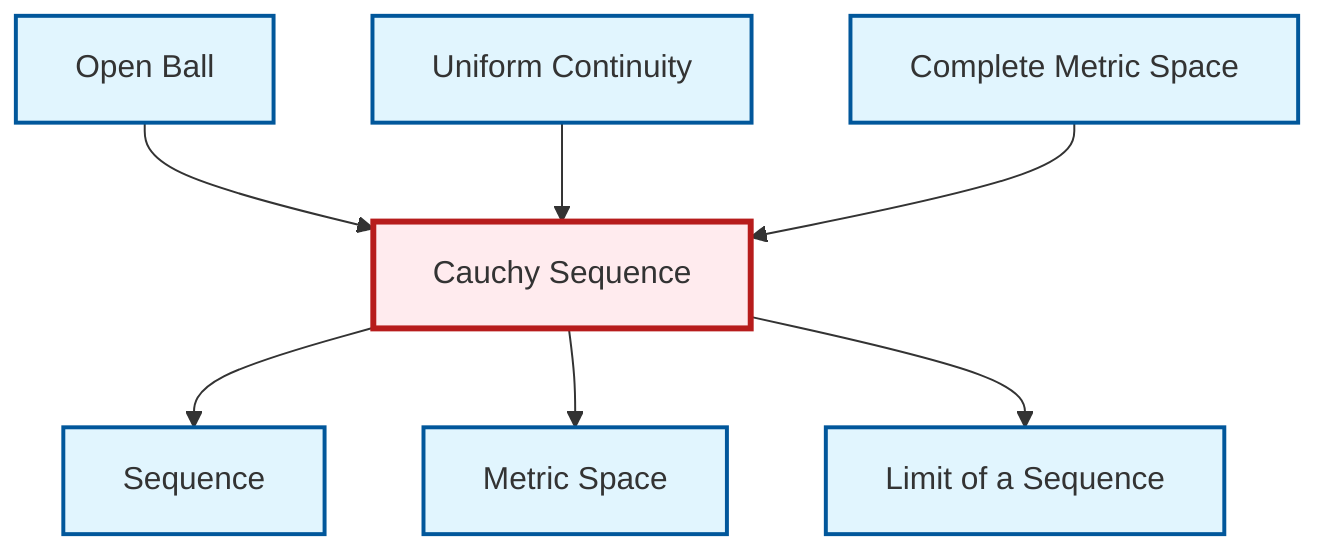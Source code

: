 graph TD
    classDef definition fill:#e1f5fe,stroke:#01579b,stroke-width:2px
    classDef theorem fill:#f3e5f5,stroke:#4a148c,stroke-width:2px
    classDef axiom fill:#fff3e0,stroke:#e65100,stroke-width:2px
    classDef example fill:#e8f5e9,stroke:#1b5e20,stroke-width:2px
    classDef current fill:#ffebee,stroke:#b71c1c,stroke-width:3px
    def-open-ball["Open Ball"]:::definition
    def-limit["Limit of a Sequence"]:::definition
    def-metric-space["Metric Space"]:::definition
    def-complete-metric-space["Complete Metric Space"]:::definition
    def-sequence["Sequence"]:::definition
    def-cauchy-sequence["Cauchy Sequence"]:::definition
    def-uniform-continuity["Uniform Continuity"]:::definition
    def-cauchy-sequence --> def-sequence
    def-open-ball --> def-cauchy-sequence
    def-uniform-continuity --> def-cauchy-sequence
    def-complete-metric-space --> def-cauchy-sequence
    def-cauchy-sequence --> def-metric-space
    def-cauchy-sequence --> def-limit
    class def-cauchy-sequence current